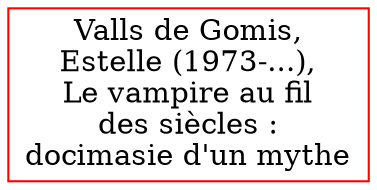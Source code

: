 // Notice UMLRM0141
digraph UMLRM0141 {
	node [align=left shape=rect]
	size="20,20"
	rankdir=BT
	UMLRM0141 [label="Valls de Gomis,
Estelle (1973-...),
Le vampire au fil
des siècles :
docimasie d'un mythe" color=red]
}

